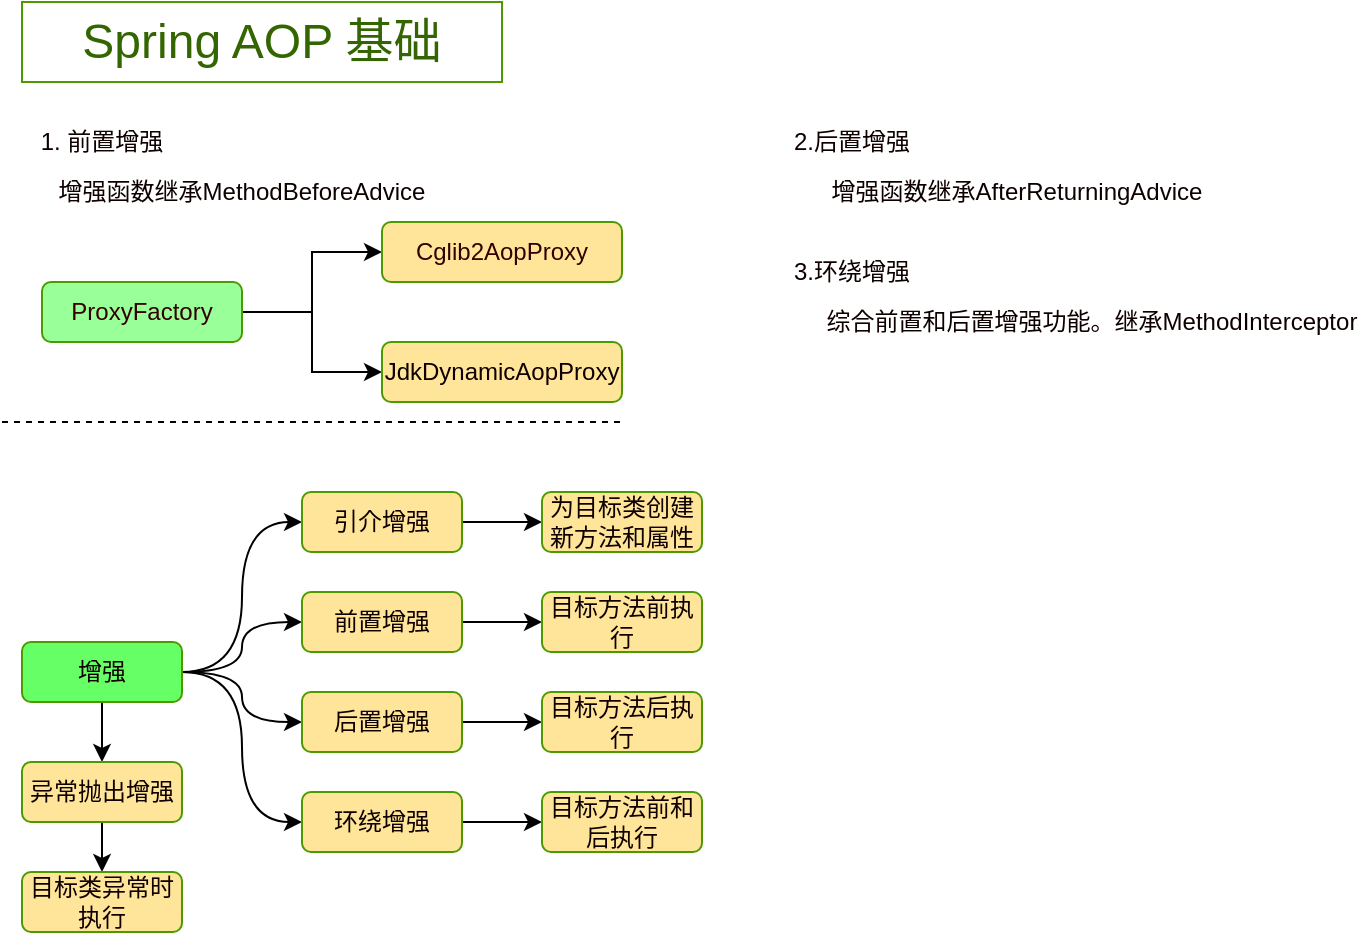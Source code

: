 <mxfile version="10.6.0" type="github"><diagram id="D3VJbLMwbs9eAdyJ0jNh" name="第 1 页"><mxGraphModel dx="791" dy="471" grid="1" gridSize="10" guides="1" tooltips="1" connect="1" arrows="1" fold="1" page="1" pageScale="1" pageWidth="827" pageHeight="1169" math="0" shadow="0"><root><mxCell id="0"/><mxCell id="1" parent="0"/><mxCell id="JU6JndYQcf1iLGpyS8iY-1" value="&lt;font style=&quot;font-size: 24px&quot;&gt;Spring AOP 基础&lt;/font&gt;" style="text;html=1;strokeColor=#4D9900;fillColor=none;align=center;verticalAlign=middle;whiteSpace=wrap;rounded=0;fontColor=#336600;" vertex="1" parent="1"><mxGeometry x="30" y="10" width="240" height="40" as="geometry"/></mxCell><mxCell id="JU6JndYQcf1iLGpyS8iY-4" value="" style="edgeStyle=orthogonalEdgeStyle;rounded=0;orthogonalLoop=1;jettySize=auto;html=1;fontColor=#336600;entryX=0;entryY=0.5;entryDx=0;entryDy=0;" edge="1" parent="1" source="JU6JndYQcf1iLGpyS8iY-2" target="JU6JndYQcf1iLGpyS8iY-3"><mxGeometry relative="1" as="geometry"/></mxCell><mxCell id="JU6JndYQcf1iLGpyS8iY-6" value="" style="edgeStyle=orthogonalEdgeStyle;rounded=0;orthogonalLoop=1;jettySize=auto;html=1;fontColor=#336600;" edge="1" parent="1" source="JU6JndYQcf1iLGpyS8iY-2" target="JU6JndYQcf1iLGpyS8iY-5"><mxGeometry relative="1" as="geometry"/></mxCell><mxCell id="JU6JndYQcf1iLGpyS8iY-2" value="ProxyFactory" style="rounded=1;whiteSpace=wrap;html=1;strokeColor=#4D9900;fontColor=#330000;fillColor=#99FF99;" vertex="1" parent="1"><mxGeometry x="40" y="150" width="100" height="30" as="geometry"/></mxCell><mxCell id="JU6JndYQcf1iLGpyS8iY-5" value="JdkDynamicAopProxy" style="rounded=1;whiteSpace=wrap;html=1;strokeColor=#4D9900;fontColor=#0F0000;fillColor=#FFE599;" vertex="1" parent="1"><mxGeometry x="210" y="180" width="120" height="30" as="geometry"/></mxCell><mxCell id="JU6JndYQcf1iLGpyS8iY-3" value="Cglib2AopProxy" style="rounded=1;whiteSpace=wrap;html=1;strokeColor=#4D9900;fontColor=#330000;fillColor=#FFE599;" vertex="1" parent="1"><mxGeometry x="210" y="120" width="120" height="30" as="geometry"/></mxCell><mxCell id="JU6JndYQcf1iLGpyS8iY-7" value="1. 前置增强" style="text;html=1;strokeColor=none;fillColor=none;align=center;verticalAlign=middle;whiteSpace=wrap;rounded=0;fontColor=#0F0000;" vertex="1" parent="1"><mxGeometry x="30" y="70" width="80" height="20" as="geometry"/></mxCell><mxCell id="JU6JndYQcf1iLGpyS8iY-10" value="增强函数继承MethodBeforeAdvice" style="text;html=1;strokeColor=none;fillColor=none;align=center;verticalAlign=middle;whiteSpace=wrap;rounded=0;fontColor=#0F0000;" vertex="1" parent="1"><mxGeometry x="40" y="95" width="200" height="20" as="geometry"/></mxCell><mxCell id="JU6JndYQcf1iLGpyS8iY-11" value="2.后置增强" style="text;html=1;strokeColor=none;fillColor=none;align=center;verticalAlign=middle;whiteSpace=wrap;rounded=0;fontColor=#0F0000;" vertex="1" parent="1"><mxGeometry x="410" y="70" width="70" height="20" as="geometry"/></mxCell><mxCell id="JU6JndYQcf1iLGpyS8iY-12" value="增强函数继承AfterReturningAdvice" style="text;html=1;strokeColor=none;fillColor=none;align=center;verticalAlign=middle;whiteSpace=wrap;rounded=0;fontColor=#0F0000;" vertex="1" parent="1"><mxGeometry x="425" y="95" width="205" height="20" as="geometry"/></mxCell><mxCell id="JU6JndYQcf1iLGpyS8iY-13" value="3.环绕增强" style="text;html=1;strokeColor=none;fillColor=none;align=center;verticalAlign=middle;whiteSpace=wrap;rounded=0;fontColor=#0F0000;" vertex="1" parent="1"><mxGeometry x="410" y="135" width="70" height="20" as="geometry"/></mxCell><mxCell id="JU6JndYQcf1iLGpyS8iY-14" value="综合前置和后置增强功能。继承MethodInterceptor" style="text;html=1;strokeColor=none;fillColor=none;align=center;verticalAlign=middle;whiteSpace=wrap;rounded=0;fontColor=#0F0000;" vertex="1" parent="1"><mxGeometry x="430" y="160" width="270" height="20" as="geometry"/></mxCell><mxCell id="JU6JndYQcf1iLGpyS8iY-18" value="" style="edgeStyle=orthogonalEdgeStyle;rounded=0;orthogonalLoop=1;jettySize=auto;html=1;fontColor=#0F0000;entryX=0;entryY=0.5;entryDx=0;entryDy=0;curved=1;" edge="1" parent="1" source="JU6JndYQcf1iLGpyS8iY-16" target="JU6JndYQcf1iLGpyS8iY-17"><mxGeometry relative="1" as="geometry"/></mxCell><mxCell id="JU6JndYQcf1iLGpyS8iY-20" value="" style="edgeStyle=orthogonalEdgeStyle;rounded=0;orthogonalLoop=1;jettySize=auto;html=1;fontColor=#0F0000;curved=1;" edge="1" parent="1" source="JU6JndYQcf1iLGpyS8iY-16" target="JU6JndYQcf1iLGpyS8iY-19"><mxGeometry relative="1" as="geometry"/></mxCell><mxCell id="JU6JndYQcf1iLGpyS8iY-22" value="" style="edgeStyle=orthogonalEdgeStyle;rounded=0;orthogonalLoop=1;jettySize=auto;html=1;fontColor=#0F0000;entryX=0;entryY=0.5;entryDx=0;entryDy=0;curved=1;" edge="1" parent="1" source="JU6JndYQcf1iLGpyS8iY-16" target="JU6JndYQcf1iLGpyS8iY-21"><mxGeometry relative="1" as="geometry"/></mxCell><mxCell id="JU6JndYQcf1iLGpyS8iY-24" value="" style="edgeStyle=orthogonalEdgeStyle;rounded=0;orthogonalLoop=1;jettySize=auto;html=1;fontColor=#0F0000;" edge="1" parent="1" source="JU6JndYQcf1iLGpyS8iY-16" target="JU6JndYQcf1iLGpyS8iY-23"><mxGeometry relative="1" as="geometry"/></mxCell><mxCell id="JU6JndYQcf1iLGpyS8iY-29" style="edgeStyle=orthogonalEdgeStyle;curved=1;rounded=0;orthogonalLoop=1;jettySize=auto;html=1;entryX=0;entryY=0.5;entryDx=0;entryDy=0;fontColor=#0F0000;" edge="1" parent="1" source="JU6JndYQcf1iLGpyS8iY-16" target="JU6JndYQcf1iLGpyS8iY-25"><mxGeometry relative="1" as="geometry"/></mxCell><mxCell id="JU6JndYQcf1iLGpyS8iY-16" value="增强" style="rounded=1;whiteSpace=wrap;html=1;strokeColor=#4D9900;fontColor=#0F0000;fillColor=#66FF66;" vertex="1" parent="1"><mxGeometry x="30" y="330" width="80" height="30" as="geometry"/></mxCell><mxCell id="JU6JndYQcf1iLGpyS8iY-31" value="" style="edgeStyle=orthogonalEdgeStyle;curved=1;rounded=0;orthogonalLoop=1;jettySize=auto;html=1;fontColor=#0F0000;" edge="1" parent="1" source="JU6JndYQcf1iLGpyS8iY-25" target="JU6JndYQcf1iLGpyS8iY-30"><mxGeometry relative="1" as="geometry"/></mxCell><mxCell id="JU6JndYQcf1iLGpyS8iY-25" value="引介增强" style="rounded=1;whiteSpace=wrap;html=1;strokeColor=#4D9900;fontColor=#0F0000;fillColor=#FFE599;" vertex="1" parent="1"><mxGeometry x="170" y="255" width="80" height="30" as="geometry"/></mxCell><mxCell id="JU6JndYQcf1iLGpyS8iY-30" value="为目标类创建新方法和属性" style="rounded=1;whiteSpace=wrap;html=1;strokeColor=#4D9900;fontColor=#0F0000;fillColor=#FFE599;" vertex="1" parent="1"><mxGeometry x="290" y="255" width="80" height="30" as="geometry"/></mxCell><mxCell id="JU6JndYQcf1iLGpyS8iY-39" value="" style="edgeStyle=orthogonalEdgeStyle;curved=1;rounded=0;orthogonalLoop=1;jettySize=auto;html=1;fontColor=#0F0000;" edge="1" parent="1" source="JU6JndYQcf1iLGpyS8iY-23" target="JU6JndYQcf1iLGpyS8iY-38"><mxGeometry relative="1" as="geometry"/></mxCell><mxCell id="JU6JndYQcf1iLGpyS8iY-23" value="异常抛出增强" style="rounded=1;whiteSpace=wrap;html=1;strokeColor=#4D9900;fontColor=#0F0000;fillColor=#FFE599;" vertex="1" parent="1"><mxGeometry x="30" y="390" width="80" height="30" as="geometry"/></mxCell><mxCell id="JU6JndYQcf1iLGpyS8iY-38" value="目标类异常时执行" style="rounded=1;whiteSpace=wrap;html=1;strokeColor=#4D9900;fontColor=#0F0000;fillColor=#FFE599;" vertex="1" parent="1"><mxGeometry x="30" y="445" width="80" height="30" as="geometry"/></mxCell><mxCell id="JU6JndYQcf1iLGpyS8iY-37" value="" style="edgeStyle=orthogonalEdgeStyle;curved=1;rounded=0;orthogonalLoop=1;jettySize=auto;html=1;fontColor=#0F0000;" edge="1" parent="1" source="JU6JndYQcf1iLGpyS8iY-21" target="JU6JndYQcf1iLGpyS8iY-36"><mxGeometry relative="1" as="geometry"/></mxCell><mxCell id="JU6JndYQcf1iLGpyS8iY-21" value="环绕增强" style="rounded=1;whiteSpace=wrap;html=1;strokeColor=#4D9900;fontColor=#0F0000;fillColor=#FFE599;" vertex="1" parent="1"><mxGeometry x="170" y="405" width="80" height="30" as="geometry"/></mxCell><mxCell id="JU6JndYQcf1iLGpyS8iY-36" value="目标方法前和后执行" style="rounded=1;whiteSpace=wrap;html=1;strokeColor=#4D9900;fontColor=#0F0000;fillColor=#FFE599;" vertex="1" parent="1"><mxGeometry x="290" y="405" width="80" height="30" as="geometry"/></mxCell><mxCell id="JU6JndYQcf1iLGpyS8iY-35" value="" style="edgeStyle=orthogonalEdgeStyle;curved=1;rounded=0;orthogonalLoop=1;jettySize=auto;html=1;fontColor=#0F0000;" edge="1" parent="1" source="JU6JndYQcf1iLGpyS8iY-19" target="JU6JndYQcf1iLGpyS8iY-34"><mxGeometry relative="1" as="geometry"/></mxCell><mxCell id="JU6JndYQcf1iLGpyS8iY-19" value="后置增强" style="rounded=1;whiteSpace=wrap;html=1;strokeColor=#4D9900;fontColor=#0F0000;fillColor=#FFE599;" vertex="1" parent="1"><mxGeometry x="170" y="355" width="80" height="30" as="geometry"/></mxCell><mxCell id="JU6JndYQcf1iLGpyS8iY-34" value="目标方法后执行" style="rounded=1;whiteSpace=wrap;html=1;strokeColor=#4D9900;fontColor=#0F0000;fillColor=#FFE599;" vertex="1" parent="1"><mxGeometry x="290" y="355" width="80" height="30" as="geometry"/></mxCell><mxCell id="JU6JndYQcf1iLGpyS8iY-33" value="" style="edgeStyle=orthogonalEdgeStyle;curved=1;rounded=0;orthogonalLoop=1;jettySize=auto;html=1;fontColor=#0F0000;" edge="1" parent="1" source="JU6JndYQcf1iLGpyS8iY-17" target="JU6JndYQcf1iLGpyS8iY-32"><mxGeometry relative="1" as="geometry"/></mxCell><mxCell id="JU6JndYQcf1iLGpyS8iY-17" value="前置增强" style="rounded=1;whiteSpace=wrap;html=1;strokeColor=#4D9900;fontColor=#0F0000;fillColor=#FFE599;" vertex="1" parent="1"><mxGeometry x="170" y="305" width="80" height="30" as="geometry"/></mxCell><mxCell id="JU6JndYQcf1iLGpyS8iY-32" value="目标方法前执行" style="rounded=1;whiteSpace=wrap;html=1;strokeColor=#4D9900;fontColor=#0F0000;fillColor=#FFE599;" vertex="1" parent="1"><mxGeometry x="290" y="305" width="80" height="30" as="geometry"/></mxCell><mxCell id="JU6JndYQcf1iLGpyS8iY-27" value="" style="endArrow=none;dashed=1;html=1;fontColor=#0F0000;" edge="1" parent="1"><mxGeometry width="50" height="50" relative="1" as="geometry"><mxPoint x="20" y="220" as="sourcePoint"/><mxPoint x="330" y="220" as="targetPoint"/></mxGeometry></mxCell></root></mxGraphModel></diagram></mxfile>
